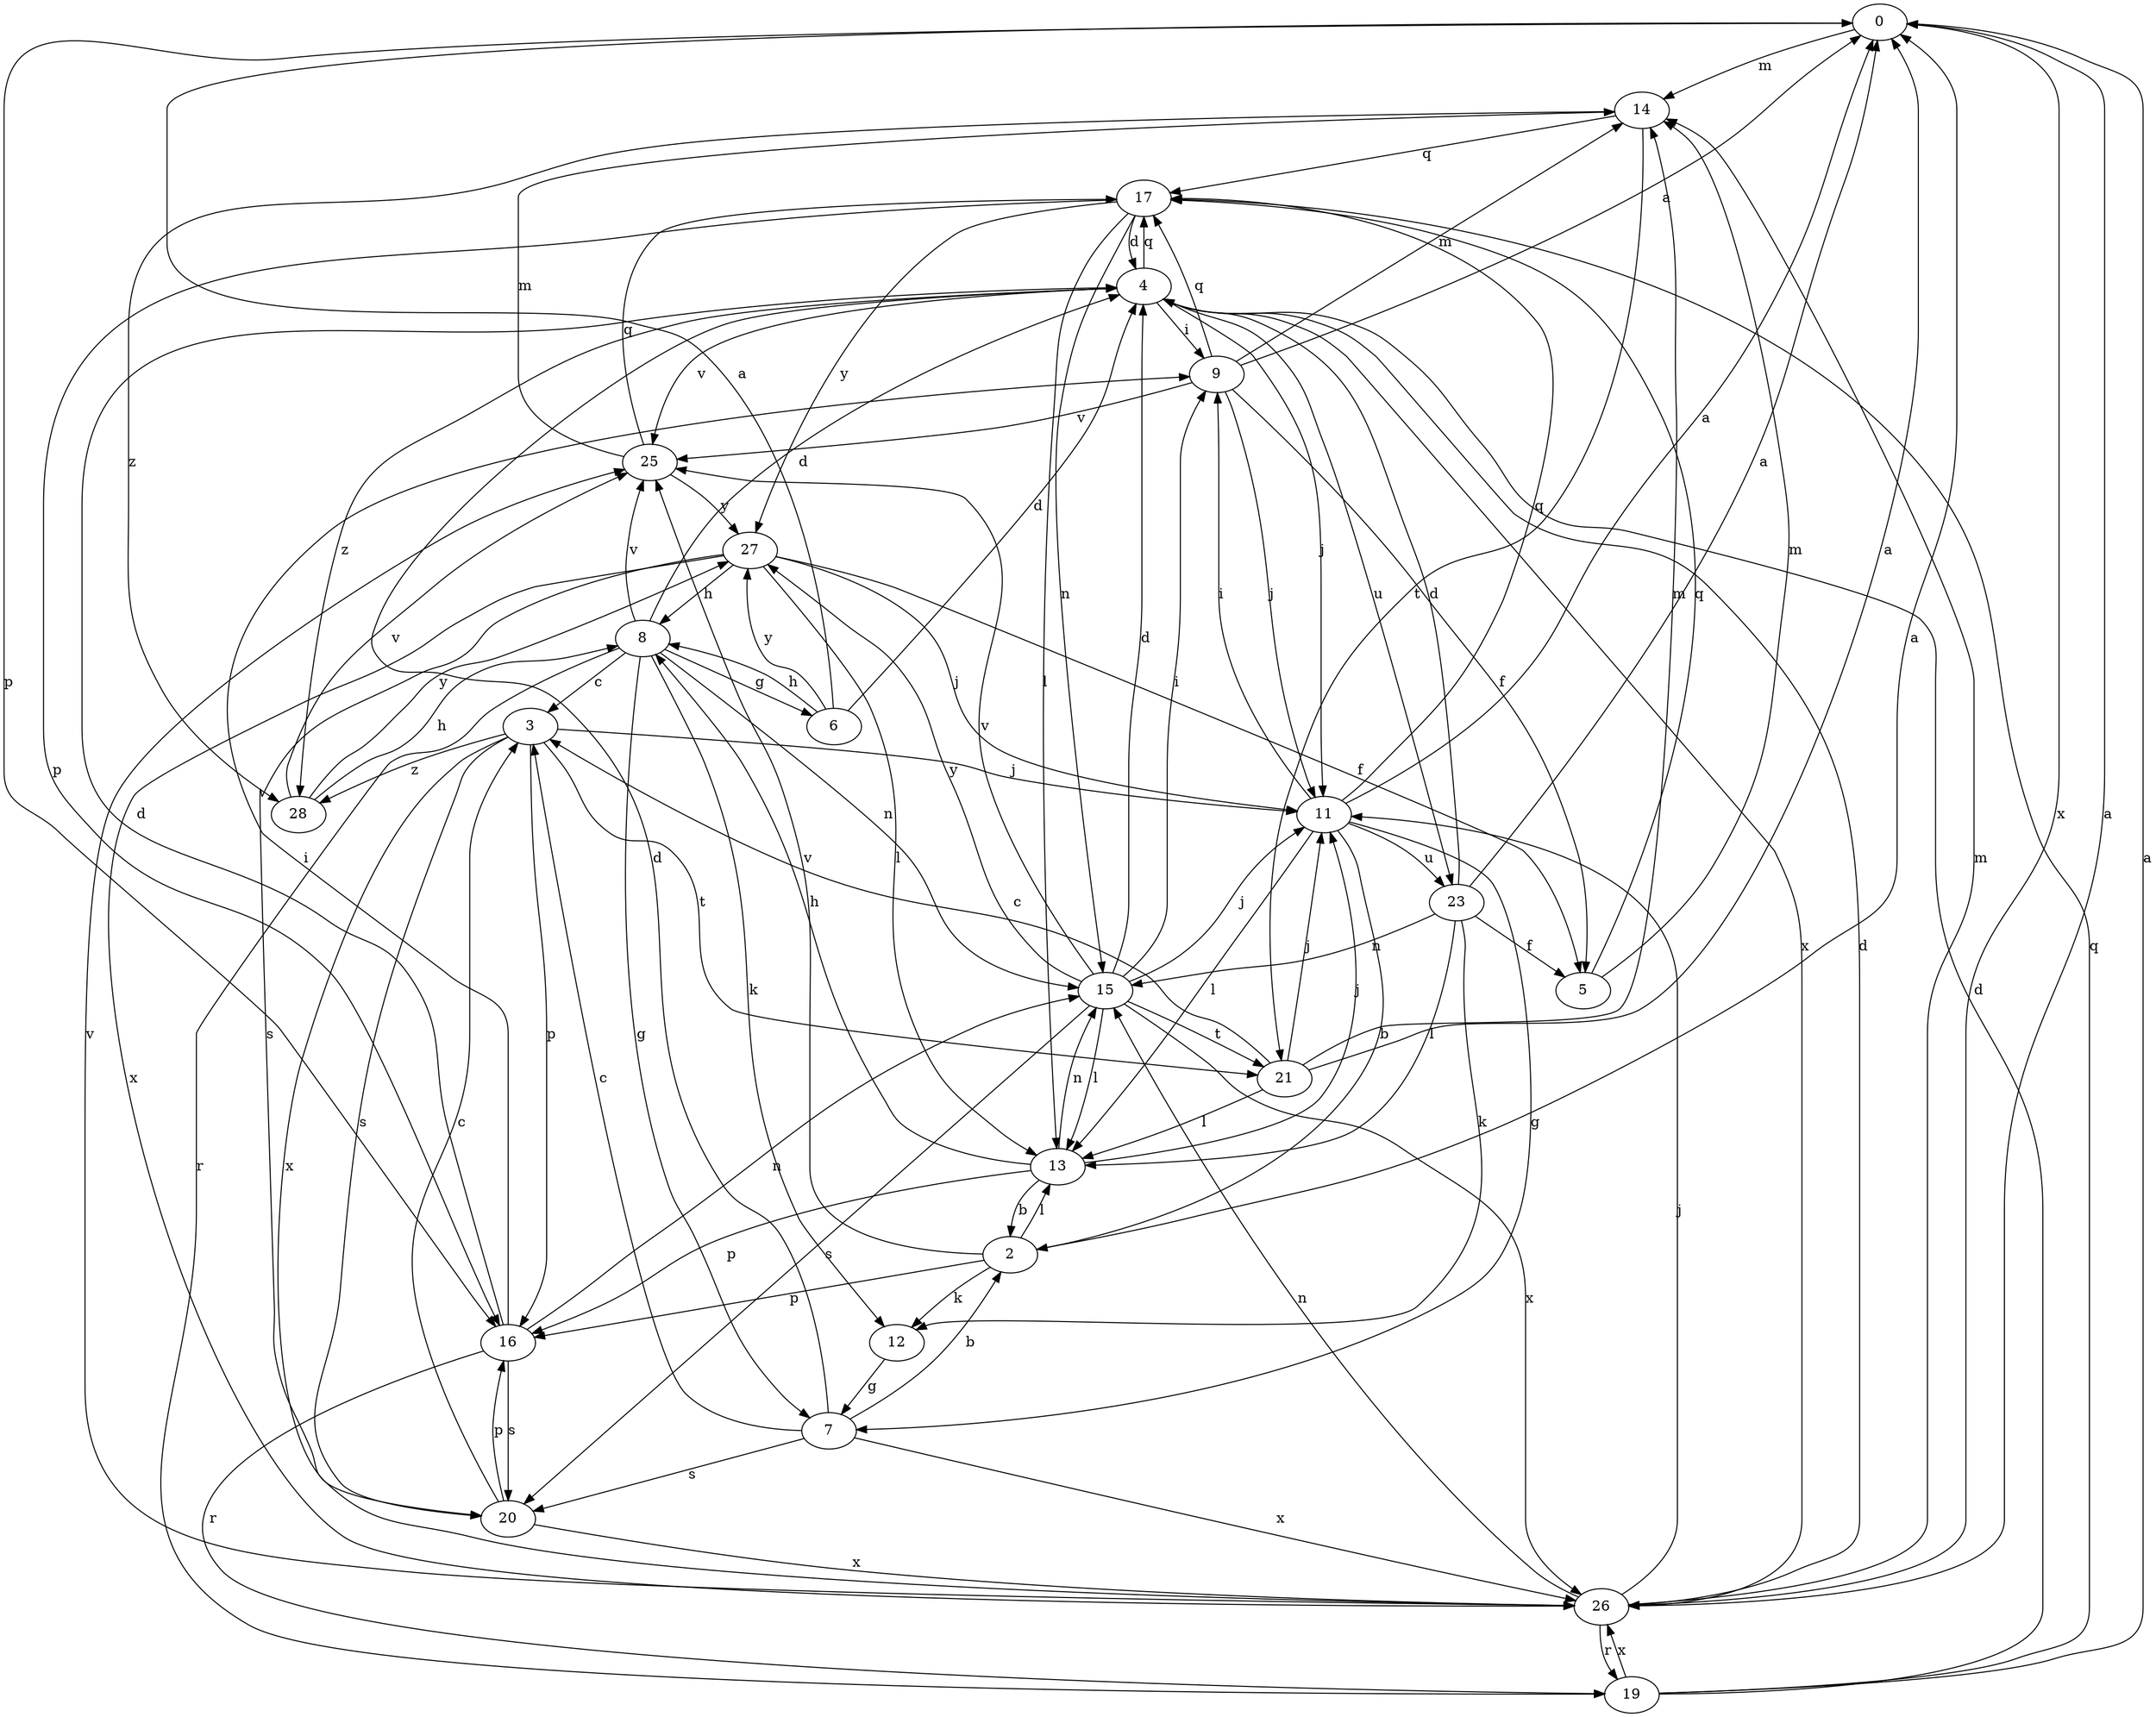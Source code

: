 strict digraph  {
0;
2;
3;
4;
5;
6;
7;
8;
9;
11;
12;
13;
14;
15;
16;
17;
19;
20;
21;
23;
25;
26;
27;
28;
0 -> 14  [label=m];
0 -> 16  [label=p];
0 -> 26  [label=x];
2 -> 0  [label=a];
2 -> 12  [label=k];
2 -> 13  [label=l];
2 -> 16  [label=p];
2 -> 25  [label=v];
3 -> 11  [label=j];
3 -> 16  [label=p];
3 -> 20  [label=s];
3 -> 21  [label=t];
3 -> 26  [label=x];
3 -> 28  [label=z];
4 -> 9  [label=i];
4 -> 11  [label=j];
4 -> 17  [label=q];
4 -> 23  [label=u];
4 -> 25  [label=v];
4 -> 26  [label=x];
4 -> 28  [label=z];
5 -> 14  [label=m];
5 -> 17  [label=q];
6 -> 0  [label=a];
6 -> 4  [label=d];
6 -> 8  [label=h];
6 -> 27  [label=y];
7 -> 2  [label=b];
7 -> 3  [label=c];
7 -> 4  [label=d];
7 -> 20  [label=s];
7 -> 26  [label=x];
8 -> 3  [label=c];
8 -> 4  [label=d];
8 -> 6  [label=g];
8 -> 7  [label=g];
8 -> 12  [label=k];
8 -> 15  [label=n];
8 -> 19  [label=r];
8 -> 25  [label=v];
9 -> 0  [label=a];
9 -> 5  [label=f];
9 -> 11  [label=j];
9 -> 14  [label=m];
9 -> 17  [label=q];
9 -> 25  [label=v];
11 -> 0  [label=a];
11 -> 2  [label=b];
11 -> 7  [label=g];
11 -> 9  [label=i];
11 -> 13  [label=l];
11 -> 17  [label=q];
11 -> 23  [label=u];
12 -> 7  [label=g];
13 -> 2  [label=b];
13 -> 8  [label=h];
13 -> 11  [label=j];
13 -> 15  [label=n];
13 -> 16  [label=p];
14 -> 17  [label=q];
14 -> 21  [label=t];
14 -> 28  [label=z];
15 -> 4  [label=d];
15 -> 9  [label=i];
15 -> 11  [label=j];
15 -> 13  [label=l];
15 -> 20  [label=s];
15 -> 21  [label=t];
15 -> 25  [label=v];
15 -> 26  [label=x];
15 -> 27  [label=y];
16 -> 4  [label=d];
16 -> 9  [label=i];
16 -> 15  [label=n];
16 -> 19  [label=r];
16 -> 20  [label=s];
17 -> 4  [label=d];
17 -> 13  [label=l];
17 -> 15  [label=n];
17 -> 16  [label=p];
17 -> 27  [label=y];
19 -> 0  [label=a];
19 -> 4  [label=d];
19 -> 17  [label=q];
19 -> 26  [label=x];
20 -> 3  [label=c];
20 -> 16  [label=p];
20 -> 26  [label=x];
21 -> 0  [label=a];
21 -> 3  [label=c];
21 -> 11  [label=j];
21 -> 13  [label=l];
21 -> 14  [label=m];
23 -> 0  [label=a];
23 -> 4  [label=d];
23 -> 5  [label=f];
23 -> 12  [label=k];
23 -> 13  [label=l];
23 -> 15  [label=n];
25 -> 14  [label=m];
25 -> 17  [label=q];
25 -> 27  [label=y];
26 -> 0  [label=a];
26 -> 4  [label=d];
26 -> 11  [label=j];
26 -> 14  [label=m];
26 -> 15  [label=n];
26 -> 19  [label=r];
26 -> 25  [label=v];
27 -> 5  [label=f];
27 -> 8  [label=h];
27 -> 11  [label=j];
27 -> 13  [label=l];
27 -> 20  [label=s];
27 -> 26  [label=x];
28 -> 8  [label=h];
28 -> 25  [label=v];
28 -> 27  [label=y];
}
